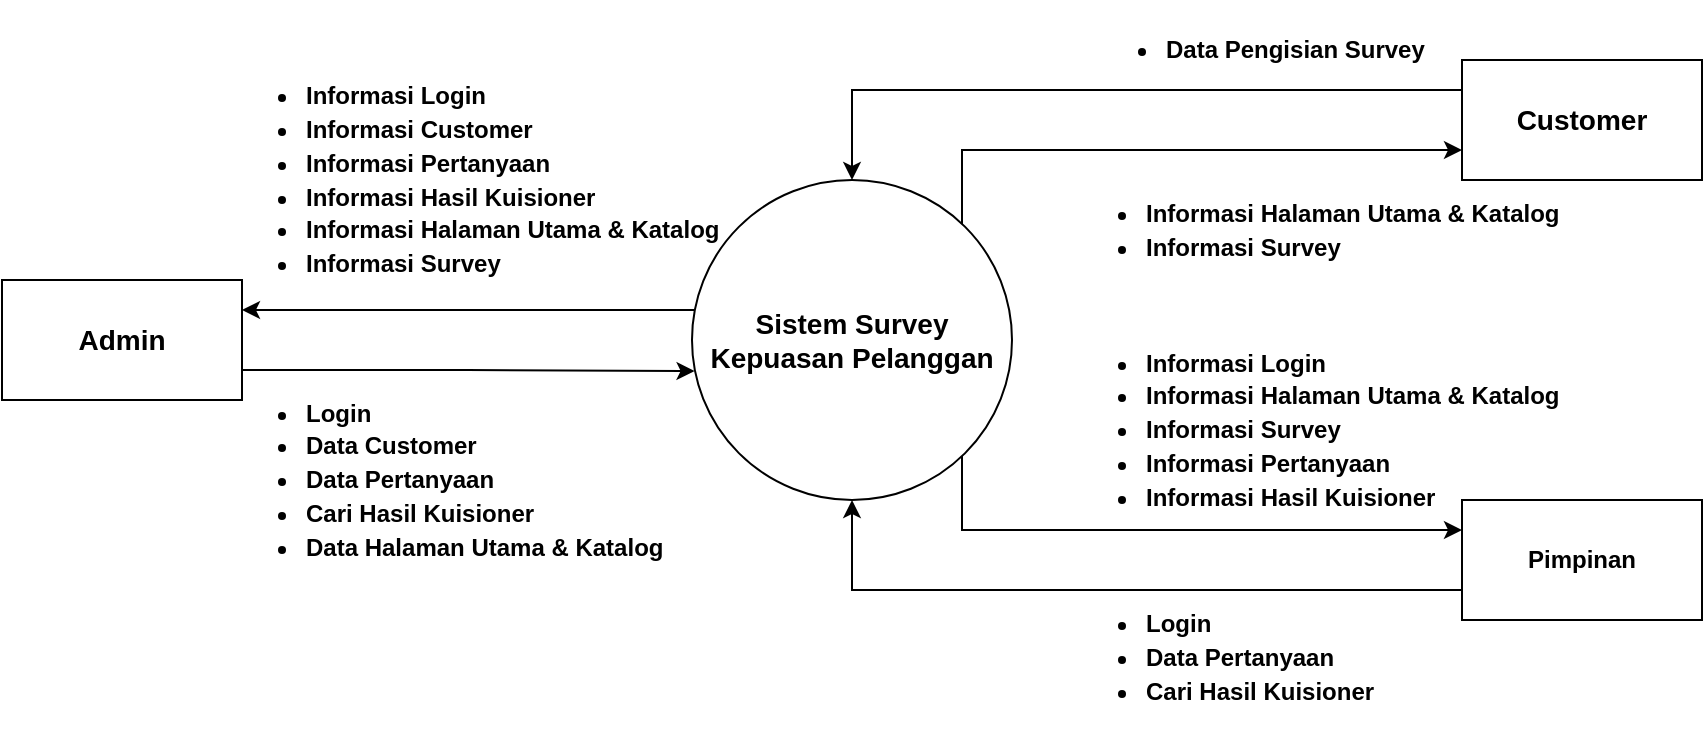 <mxfile version="23.0.2" type="device" pages="3">
  <diagram name="Diagram Konteks" id="MkTodLB3OKBYTrDelkuM">
    <mxGraphModel dx="880" dy="432" grid="1" gridSize="10" guides="1" tooltips="1" connect="1" arrows="1" fold="1" page="1" pageScale="1" pageWidth="850" pageHeight="1100" math="0" shadow="0">
      <root>
        <mxCell id="0" />
        <mxCell id="1" parent="0" />
        <mxCell id="S68iDKk3RFwAFfkZ7t5M-6" style="edgeStyle=orthogonalEdgeStyle;rounded=0;orthogonalLoop=1;jettySize=auto;html=1;exitX=1;exitY=0;exitDx=0;exitDy=0;entryX=0;entryY=0.75;entryDx=0;entryDy=0;" parent="1" source="S68iDKk3RFwAFfkZ7t5M-1" target="S68iDKk3RFwAFfkZ7t5M-3" edge="1">
          <mxGeometry relative="1" as="geometry">
            <Array as="points">
              <mxPoint x="480" y="493" />
              <mxPoint x="480" y="455" />
            </Array>
          </mxGeometry>
        </mxCell>
        <mxCell id="S68iDKk3RFwAFfkZ7t5M-8" style="edgeStyle=orthogonalEdgeStyle;rounded=0;orthogonalLoop=1;jettySize=auto;html=1;exitX=0.012;exitY=0.406;exitDx=0;exitDy=0;entryX=1;entryY=0.25;entryDx=0;entryDy=0;exitPerimeter=0;" parent="1" source="S68iDKk3RFwAFfkZ7t5M-1" target="S68iDKk3RFwAFfkZ7t5M-2" edge="1">
          <mxGeometry relative="1" as="geometry" />
        </mxCell>
        <mxCell id="QM4ROIatwUM1GHgWCEri-2" style="edgeStyle=orthogonalEdgeStyle;rounded=0;orthogonalLoop=1;jettySize=auto;html=1;exitX=1;exitY=1;exitDx=0;exitDy=0;entryX=0;entryY=0.25;entryDx=0;entryDy=0;" parent="1" source="S68iDKk3RFwAFfkZ7t5M-1" target="QM4ROIatwUM1GHgWCEri-1" edge="1">
          <mxGeometry relative="1" as="geometry">
            <Array as="points">
              <mxPoint x="480" y="607" />
              <mxPoint x="480" y="645" />
            </Array>
          </mxGeometry>
        </mxCell>
        <mxCell id="S68iDKk3RFwAFfkZ7t5M-1" value="&lt;font style=&quot;font-size: 14px;&quot;&gt;&lt;b&gt;Sistem Survey Kepuasan Pelanggan&lt;/b&gt;&lt;/font&gt;" style="ellipse;whiteSpace=wrap;html=1;aspect=fixed;" parent="1" vertex="1">
          <mxGeometry x="345" y="470" width="160" height="160" as="geometry" />
        </mxCell>
        <mxCell id="S68iDKk3RFwAFfkZ7t5M-2" value="&lt;b&gt;&lt;font style=&quot;font-size: 14px;&quot;&gt;Admin&lt;/font&gt;&lt;/b&gt;" style="rounded=0;whiteSpace=wrap;html=1;" parent="1" vertex="1">
          <mxGeometry y="520" width="120" height="60" as="geometry" />
        </mxCell>
        <mxCell id="S68iDKk3RFwAFfkZ7t5M-5" style="edgeStyle=orthogonalEdgeStyle;rounded=0;orthogonalLoop=1;jettySize=auto;html=1;exitX=0;exitY=0.25;exitDx=0;exitDy=0;entryX=0.5;entryY=0;entryDx=0;entryDy=0;" parent="1" source="S68iDKk3RFwAFfkZ7t5M-3" target="S68iDKk3RFwAFfkZ7t5M-1" edge="1">
          <mxGeometry relative="1" as="geometry" />
        </mxCell>
        <mxCell id="S68iDKk3RFwAFfkZ7t5M-3" value="&lt;b style=&quot;border-color: var(--border-color); font-size: 14px;&quot;&gt;Customer&lt;/b&gt;" style="rounded=0;whiteSpace=wrap;html=1;" parent="1" vertex="1">
          <mxGeometry x="730" y="410" width="120" height="60" as="geometry" />
        </mxCell>
        <mxCell id="S68iDKk3RFwAFfkZ7t5M-7" style="edgeStyle=orthogonalEdgeStyle;rounded=0;orthogonalLoop=1;jettySize=auto;html=1;exitX=1;exitY=0.75;exitDx=0;exitDy=0;entryX=0.008;entryY=0.597;entryDx=0;entryDy=0;entryPerimeter=0;" parent="1" source="S68iDKk3RFwAFfkZ7t5M-2" target="S68iDKk3RFwAFfkZ7t5M-1" edge="1">
          <mxGeometry relative="1" as="geometry" />
        </mxCell>
        <mxCell id="S68iDKk3RFwAFfkZ7t5M-9" value="&lt;p style=&quot;line-height: 160%;&quot;&gt;&lt;/p&gt;&lt;ul style=&quot;line-height: 140%;&quot;&gt;&lt;li&gt;&lt;b style=&quot;background-color: initial; border-color: var(--border-color);&quot;&gt;Data Pengisian Survey&lt;/b&gt;&lt;br&gt;&lt;/li&gt;&lt;/ul&gt;&lt;p&gt;&lt;/p&gt;" style="text;html=1;align=left;verticalAlign=middle;resizable=0;points=[];autosize=1;strokeColor=none;fillColor=none;" parent="1" vertex="1">
          <mxGeometry x="540" y="380" width="190" height="50" as="geometry" />
        </mxCell>
        <mxCell id="S68iDKk3RFwAFfkZ7t5M-10" value="&lt;p style=&quot;line-height: 160%;&quot;&gt;&lt;/p&gt;&lt;ul style=&quot;line-height: 140%;&quot;&gt;&lt;li&gt;&lt;b&gt;Informasi &lt;/b&gt;&lt;b style=&quot;background-color: initial;&quot;&gt;Halaman Utama &amp;amp; &lt;/b&gt;&lt;b style=&quot;border-color: var(--border-color);&quot;&gt;Katalog&lt;/b&gt;&lt;/li&gt;&lt;li style=&quot;border-color: var(--border-color);&quot;&gt;&lt;b style=&quot;border-color: var(--border-color);&quot;&gt;Informasi Survey&lt;/b&gt;&lt;/li&gt;&lt;/ul&gt;&lt;p&gt;&lt;/p&gt;" style="text;html=1;align=left;verticalAlign=middle;resizable=0;points=[];autosize=1;strokeColor=none;fillColor=none;" parent="1" vertex="1">
          <mxGeometry x="530" y="455" width="270" height="80" as="geometry" />
        </mxCell>
        <mxCell id="S68iDKk3RFwAFfkZ7t5M-12" value="&lt;p style=&quot;line-height: 160%;&quot;&gt;&lt;/p&gt;&lt;ul style=&quot;line-height: 140%;&quot;&gt;&lt;li&gt;&lt;b&gt;Informasi Login&lt;/b&gt;&lt;/li&gt;&lt;li&gt;&lt;b&gt;Informasi Customer&lt;/b&gt;&lt;/li&gt;&lt;li&gt;&lt;b&gt;Informasi Pertanyaan&lt;/b&gt;&lt;/li&gt;&lt;li&gt;&lt;b&gt;Informasi Hasil Kuisioner&lt;/b&gt;&lt;/li&gt;&lt;li&gt;&lt;b style=&quot;background-color: initial;&quot;&gt;Informasi Halaman Utama &amp;amp; &lt;/b&gt;&lt;b style=&quot;border-color: var(--border-color);&quot;&gt;Katalog&lt;/b&gt;&lt;/li&gt;&lt;li style=&quot;border-color: var(--border-color);&quot;&gt;&lt;b style=&quot;border-color: var(--border-color);&quot;&gt;Informasi Survey&lt;/b&gt;&lt;/li&gt;&lt;/ul&gt;&lt;p&gt;&lt;/p&gt;" style="text;html=1;align=left;verticalAlign=middle;resizable=0;points=[];autosize=1;strokeColor=none;fillColor=none;" parent="1" vertex="1">
          <mxGeometry x="110" y="395" width="270" height="150" as="geometry" />
        </mxCell>
        <mxCell id="S68iDKk3RFwAFfkZ7t5M-13" value="&lt;p style=&quot;line-height: 160%;&quot;&gt;&lt;/p&gt;&lt;ul style=&quot;line-height: 140%;&quot;&gt;&lt;li&gt;&lt;b&gt;Login&lt;/b&gt;&lt;/li&gt;&lt;li&gt;&lt;b&gt;Data Customer&lt;/b&gt;&lt;/li&gt;&lt;li&gt;&lt;b&gt;Data Pertanyaan&lt;/b&gt;&lt;/li&gt;&lt;li&gt;&lt;b&gt;Cari Hasil Kuisioner&lt;/b&gt;&lt;/li&gt;&lt;li&gt;&lt;b style=&quot;background-color: initial;&quot;&gt;Data &lt;/b&gt;&lt;b style=&quot;background-color: initial;&quot;&gt;Halaman Utama &amp;amp; &lt;/b&gt;&lt;b style=&quot;border-color: var(--border-color);&quot;&gt;Katalog&lt;/b&gt;&lt;/li&gt;&lt;/ul&gt;&lt;p&gt;&lt;/p&gt;" style="text;html=1;align=left;verticalAlign=middle;resizable=0;points=[];autosize=1;strokeColor=none;fillColor=none;" parent="1" vertex="1">
          <mxGeometry x="110" y="555" width="240" height="130" as="geometry" />
        </mxCell>
        <mxCell id="QM4ROIatwUM1GHgWCEri-3" style="edgeStyle=orthogonalEdgeStyle;rounded=0;orthogonalLoop=1;jettySize=auto;html=1;exitX=0;exitY=0.75;exitDx=0;exitDy=0;entryX=0.5;entryY=1;entryDx=0;entryDy=0;" parent="1" source="QM4ROIatwUM1GHgWCEri-1" target="S68iDKk3RFwAFfkZ7t5M-1" edge="1">
          <mxGeometry relative="1" as="geometry" />
        </mxCell>
        <mxCell id="QM4ROIatwUM1GHgWCEri-1" value="&lt;b&gt;Pimpinan&lt;/b&gt;" style="rounded=0;whiteSpace=wrap;html=1;" parent="1" vertex="1">
          <mxGeometry x="730" y="630" width="120" height="60" as="geometry" />
        </mxCell>
        <mxCell id="QM4ROIatwUM1GHgWCEri-4" value="&lt;p style=&quot;line-height: 160%;&quot;&gt;&lt;/p&gt;&lt;ul style=&quot;line-height: 140%;&quot;&gt;&lt;li&gt;&lt;b&gt;Informasi Login&lt;/b&gt;&lt;/li&gt;&lt;li&gt;&lt;b&gt;Informasi &lt;/b&gt;&lt;b style=&quot;background-color: initial;&quot;&gt;Halaman Utama &amp;amp; &lt;/b&gt;&lt;b style=&quot;border-color: var(--border-color);&quot;&gt;Katalog&lt;/b&gt;&lt;/li&gt;&lt;li style=&quot;border-color: var(--border-color);&quot;&gt;&lt;b style=&quot;border-color: var(--border-color);&quot;&gt;Informasi Survey&amp;nbsp;&lt;/b&gt;&lt;/li&gt;&lt;li&gt;&lt;b&gt;Informasi Pertanyaan&lt;/b&gt;&lt;/li&gt;&lt;li&gt;&lt;b&gt;Informasi Hasil Kuisioner&lt;/b&gt;&lt;/li&gt;&lt;/ul&gt;&lt;p&gt;&lt;/p&gt;" style="text;html=1;align=left;verticalAlign=middle;resizable=0;points=[];autosize=1;strokeColor=none;fillColor=none;" parent="1" vertex="1">
          <mxGeometry x="530" y="530" width="270" height="130" as="geometry" />
        </mxCell>
        <mxCell id="QM4ROIatwUM1GHgWCEri-5" value="&lt;p style=&quot;line-height: 160%;&quot;&gt;&lt;/p&gt;&lt;ul style=&quot;line-height: 140%;&quot;&gt;&lt;li&gt;&lt;b&gt;Login&lt;/b&gt;&lt;/li&gt;&lt;li&gt;&lt;b&gt;Data Pertanyaan&lt;/b&gt;&lt;/li&gt;&lt;li&gt;&lt;b&gt;Cari Hasil Kuisioner&lt;/b&gt;&lt;/li&gt;&lt;/ul&gt;&lt;p&gt;&lt;/p&gt;" style="text;html=1;align=left;verticalAlign=middle;resizable=0;points=[];autosize=1;strokeColor=none;fillColor=none;" parent="1" vertex="1">
          <mxGeometry x="530" y="664" width="180" height="90" as="geometry" />
        </mxCell>
      </root>
    </mxGraphModel>
  </diagram>
  <diagram id="z-5AQUvLEQO0aTvJUmM0" name="DFD Level 1">
    <mxGraphModel dx="2204" dy="665" grid="1" gridSize="10" guides="1" tooltips="1" connect="1" arrows="1" fold="1" page="1" pageScale="1" pageWidth="850" pageHeight="1100" math="0" shadow="0">
      <root>
        <mxCell id="0" />
        <mxCell id="1" parent="0" />
        <mxCell id="yc1w9qfyNb1QRIRR9JTN-6" style="edgeStyle=orthogonalEdgeStyle;rounded=0;orthogonalLoop=1;jettySize=auto;html=1;exitX=0.935;exitY=0.749;exitDx=0;exitDy=0;entryX=0;entryY=0.75;entryDx=0;entryDy=0;exitPerimeter=0;" parent="1" source="DTmSVX2CRW6Dd-CR8l2h-1" target="yc1w9qfyNb1QRIRR9JTN-2" edge="1">
          <mxGeometry relative="1" as="geometry" />
        </mxCell>
        <mxCell id="yc1w9qfyNb1QRIRR9JTN-12" value="&lt;b style=&quot;border-color: var(--border-color); font-size: 14px;&quot;&gt;Data&amp;nbsp;&lt;font style=&quot;border-color: var(--border-color); font-size: 14px;&quot;&gt;Customer&lt;/font&gt;&lt;/b&gt;" style="edgeLabel;html=1;align=center;verticalAlign=middle;resizable=0;points=[];" parent="yc1w9qfyNb1QRIRR9JTN-6" vertex="1" connectable="0">
          <mxGeometry x="-0.039" y="1" relative="1" as="geometry">
            <mxPoint x="3" as="offset" />
          </mxGeometry>
        </mxCell>
        <mxCell id="yc1w9qfyNb1QRIRR9JTN-9" style="edgeStyle=orthogonalEdgeStyle;rounded=0;orthogonalLoop=1;jettySize=auto;html=1;exitX=0;exitY=0.5;exitDx=0;exitDy=0;entryX=0;entryY=0;entryDx=0;entryDy=0;" parent="1" source="DTmSVX2CRW6Dd-CR8l2h-1" target="yc1w9qfyNb1QRIRR9JTN-7" edge="1">
          <mxGeometry relative="1" as="geometry" />
        </mxCell>
        <mxCell id="MNnTx6xpILpVfZMYaVGh-3" value="&lt;b style=&quot;border-color: var(--border-color); background-color: rgb(251, 251, 251); font-size: 14px;&quot;&gt;Informasi Customer&lt;/b&gt;" style="edgeLabel;html=1;align=center;verticalAlign=middle;resizable=0;points=[];" parent="yc1w9qfyNb1QRIRR9JTN-9" vertex="1" connectable="0">
          <mxGeometry x="-0.239" relative="1" as="geometry">
            <mxPoint as="offset" />
          </mxGeometry>
        </mxCell>
        <mxCell id="DTmSVX2CRW6Dd-CR8l2h-1" value="&lt;b style=&quot;font-size: 14px;&quot;&gt;2&lt;br&gt;Customer&lt;/b&gt;" style="ellipse;whiteSpace=wrap;html=1;aspect=fixed;" parent="1" vertex="1">
          <mxGeometry x="375" y="620" width="100" height="100" as="geometry" />
        </mxCell>
        <mxCell id="MNnTx6xpILpVfZMYaVGh-4" style="edgeStyle=orthogonalEdgeStyle;rounded=0;orthogonalLoop=1;jettySize=auto;html=1;exitX=0;exitY=0.5;exitDx=0;exitDy=0;" parent="1" source="Hs2cHiNGOS8unVyooUyZ-1" target="yc1w9qfyNb1QRIRR9JTN-7" edge="1">
          <mxGeometry relative="1" as="geometry" />
        </mxCell>
        <mxCell id="MNnTx6xpILpVfZMYaVGh-6" value="&lt;b style=&quot;border-color: var(--border-color); background-color: rgb(251, 251, 251); font-size: 14px;&quot;&gt;Informasi Pertanyaan&lt;/b&gt;" style="edgeLabel;html=1;align=center;verticalAlign=middle;resizable=0;points=[];" parent="MNnTx6xpILpVfZMYaVGh-4" vertex="1" connectable="0">
          <mxGeometry x="-0.007" y="-2" relative="1" as="geometry">
            <mxPoint x="55" y="2" as="offset" />
          </mxGeometry>
        </mxCell>
        <mxCell id="V6xt15U8YDrE1v8juQGx-3" style="edgeStyle=orthogonalEdgeStyle;rounded=0;orthogonalLoop=1;jettySize=auto;html=1;exitX=1;exitY=1;exitDx=0;exitDy=0;entryX=0;entryY=0.75;entryDx=0;entryDy=0;" parent="1" source="Hs2cHiNGOS8unVyooUyZ-1" target="V6xt15U8YDrE1v8juQGx-1" edge="1">
          <mxGeometry relative="1" as="geometry" />
        </mxCell>
        <mxCell id="V6xt15U8YDrE1v8juQGx-5" value="&lt;b style=&quot;border-color: var(--border-color); background-color: rgb(251, 251, 251); font-size: 14px;&quot;&gt;Data Pertanyaan&lt;/b&gt;" style="edgeLabel;html=1;align=center;verticalAlign=middle;resizable=0;points=[];" parent="V6xt15U8YDrE1v8juQGx-3" vertex="1" connectable="0">
          <mxGeometry x="-0.232" relative="1" as="geometry">
            <mxPoint as="offset" />
          </mxGeometry>
        </mxCell>
        <mxCell id="wxHtFM6Q7YAMiYdHyPjo-1" style="edgeStyle=orthogonalEdgeStyle;rounded=0;orthogonalLoop=1;jettySize=auto;html=1;exitX=0;exitY=0;exitDx=0;exitDy=0;entryX=0;entryY=0;entryDx=0;entryDy=0;jumpStyle=line;" parent="1" source="Hs2cHiNGOS8unVyooUyZ-1" target="Ve7Lzj9gI5MDtouUxzHF-1" edge="1">
          <mxGeometry relative="1" as="geometry">
            <Array as="points">
              <mxPoint x="-90" y="765" />
              <mxPoint x="-90" y="1410" />
            </Array>
          </mxGeometry>
        </mxCell>
        <mxCell id="wxHtFM6Q7YAMiYdHyPjo-3" value="&lt;b style=&quot;border-color: var(--border-color); background-color: rgb(251, 251, 251); font-size: 14px;&quot;&gt;Informasi Pertanyaan&lt;/b&gt;" style="edgeLabel;html=1;align=center;verticalAlign=middle;resizable=0;points=[];rotation=90;" parent="wxHtFM6Q7YAMiYdHyPjo-1" vertex="1" connectable="0">
          <mxGeometry x="0.732" y="-1" relative="1" as="geometry">
            <mxPoint y="1" as="offset" />
          </mxGeometry>
        </mxCell>
        <mxCell id="Hs2cHiNGOS8unVyooUyZ-1" value="&lt;b style=&quot;font-size: 14px;&quot;&gt;3&lt;br&gt;Pertanyaan&lt;/b&gt;" style="ellipse;whiteSpace=wrap;html=1;aspect=fixed;" parent="1" vertex="1">
          <mxGeometry x="375" y="750" width="100" height="100" as="geometry" />
        </mxCell>
        <mxCell id="MNnTx6xpILpVfZMYaVGh-9" style="edgeStyle=orthogonalEdgeStyle;rounded=0;orthogonalLoop=1;jettySize=auto;html=1;exitX=0;exitY=0;exitDx=0;exitDy=0;entryX=1;entryY=0;entryDx=0;entryDy=0;" parent="1" source="lIPmCu0f4OY453JLPr9T-1" target="yc1w9qfyNb1QRIRR9JTN-7" edge="1">
          <mxGeometry relative="1" as="geometry" />
        </mxCell>
        <mxCell id="MNnTx6xpILpVfZMYaVGh-12" value="&lt;b style=&quot;border-color: var(--border-color); background-color: rgb(251, 251, 251); font-size: 14px;&quot;&gt;Informasi Hasil Kuisioner&lt;/b&gt;" style="edgeLabel;html=1;align=center;verticalAlign=middle;resizable=0;points=[];" parent="MNnTx6xpILpVfZMYaVGh-9" vertex="1" connectable="0">
          <mxGeometry x="0.346" y="-1" relative="1" as="geometry">
            <mxPoint x="101" y="-34" as="offset" />
          </mxGeometry>
        </mxCell>
        <mxCell id="V6xt15U8YDrE1v8juQGx-7" style="edgeStyle=orthogonalEdgeStyle;rounded=0;orthogonalLoop=1;jettySize=auto;html=1;exitX=1;exitY=0.5;exitDx=0;exitDy=0;entryX=0;entryY=0.25;entryDx=0;entryDy=0;" parent="1" source="lIPmCu0f4OY453JLPr9T-1" target="V6xt15U8YDrE1v8juQGx-6" edge="1">
          <mxGeometry relative="1" as="geometry" />
        </mxCell>
        <mxCell id="V6xt15U8YDrE1v8juQGx-9" value="&lt;b style=&quot;border-color: var(--border-color); background-color: rgb(251, 251, 251); font-size: 14px;&quot;&gt;Data Hasil Kuisioner&lt;/b&gt;" style="edgeLabel;html=1;align=center;verticalAlign=middle;resizable=0;points=[];" parent="V6xt15U8YDrE1v8juQGx-7" vertex="1" connectable="0">
          <mxGeometry x="-0.258" y="1" relative="1" as="geometry">
            <mxPoint x="13" y="1" as="offset" />
          </mxGeometry>
        </mxCell>
        <mxCell id="whCB_AVS-ZiJPP7RD4KJ-2" style="edgeStyle=orthogonalEdgeStyle;rounded=0;orthogonalLoop=1;jettySize=auto;html=1;exitX=0.5;exitY=1;exitDx=0;exitDy=0;entryX=1;entryY=0.75;entryDx=0;entryDy=0;jumpStyle=line;" parent="1" source="lIPmCu0f4OY453JLPr9T-1" target="Ve7Lzj9gI5MDtouUxzHF-1" edge="1">
          <mxGeometry relative="1" as="geometry">
            <Array as="points">
              <mxPoint x="425" y="990" />
              <mxPoint x="270" y="990" />
              <mxPoint x="270" y="1455" />
            </Array>
          </mxGeometry>
        </mxCell>
        <mxCell id="FGBkNDhfJdO8wKn5-kh3-2" value="&lt;b style=&quot;border-color: var(--border-color); background-color: rgb(251, 251, 251); font-size: 14px;&quot;&gt;Informasi Hasil Kuisioner&lt;/b&gt;" style="edgeLabel;html=1;align=center;verticalAlign=middle;resizable=0;points=[];" parent="whCB_AVS-ZiJPP7RD4KJ-2" vertex="1" connectable="0">
          <mxGeometry x="0.779" y="-2" relative="1" as="geometry">
            <mxPoint x="9" y="3" as="offset" />
          </mxGeometry>
        </mxCell>
        <mxCell id="lIPmCu0f4OY453JLPr9T-1" value="&lt;b style=&quot;font-size: 14px;&quot;&gt;4&lt;br&gt;Hasil Kuisioner&lt;/b&gt;" style="ellipse;whiteSpace=wrap;html=1;aspect=fixed;" parent="1" vertex="1">
          <mxGeometry x="375" y="880" width="100" height="100" as="geometry" />
        </mxCell>
        <mxCell id="V6xt15U8YDrE1v8juQGx-12" style="edgeStyle=orthogonalEdgeStyle;rounded=0;orthogonalLoop=1;jettySize=auto;html=1;exitX=1;exitY=0.5;exitDx=0;exitDy=0;entryX=0;entryY=0.25;entryDx=0;entryDy=0;" parent="1" source="bKKfrB7A2Ljk2-v5l36l-1" target="V6xt15U8YDrE1v8juQGx-11" edge="1">
          <mxGeometry relative="1" as="geometry" />
        </mxCell>
        <mxCell id="V6xt15U8YDrE1v8juQGx-14" value="&lt;b style=&quot;border-color: var(--border-color); background-color: rgb(251, 251, 251); font-size: 14px;&quot;&gt;Data &lt;/b&gt;&lt;b style=&quot;border-color: var(--border-color); font-size: 14px;&quot;&gt;HomePage&lt;/b&gt;" style="edgeLabel;html=1;align=center;verticalAlign=middle;resizable=0;points=[];" parent="V6xt15U8YDrE1v8juQGx-12" vertex="1" connectable="0">
          <mxGeometry x="-0.198" y="2" relative="1" as="geometry">
            <mxPoint as="offset" />
          </mxGeometry>
        </mxCell>
        <mxCell id="xgqEv9KgPoya9EkSKWHh-1" style="edgeStyle=orthogonalEdgeStyle;rounded=0;orthogonalLoop=1;jettySize=auto;html=1;exitX=0.5;exitY=0;exitDx=0;exitDy=0;entryX=0;entryY=1;entryDx=0;entryDy=0;" parent="1" source="bKKfrB7A2Ljk2-v5l36l-1" target="V6xt15U8YDrE1v8juQGx-26" edge="1">
          <mxGeometry relative="1" as="geometry">
            <Array as="points">
              <mxPoint x="425" y="1090" />
            </Array>
          </mxGeometry>
        </mxCell>
        <mxCell id="xgqEv9KgPoya9EkSKWHh-2" value="&lt;b style=&quot;border-color: var(--border-color); background-color: rgb(251, 251, 251); font-size: 14px;&quot;&gt;Informasi &lt;/b&gt;&lt;b style=&quot;font-size: 14px;&quot;&gt;Halaman Utama&lt;/b&gt; &amp;amp; &lt;b style=&quot;border-color: var(--border-color); background-color: rgb(251, 251, 251); font-size: 14px;&quot;&gt;Katalog&lt;/b&gt;" style="edgeLabel;html=1;align=center;verticalAlign=middle;resizable=0;points=[];" parent="xgqEv9KgPoya9EkSKWHh-1" vertex="1" connectable="0">
          <mxGeometry x="0.109" y="-4" relative="1" as="geometry">
            <mxPoint x="12" y="-4" as="offset" />
          </mxGeometry>
        </mxCell>
        <mxCell id="VuIrwKgrOQ6JKjkzT_1c-1" style="edgeStyle=orthogonalEdgeStyle;rounded=0;orthogonalLoop=1;jettySize=auto;html=1;exitX=0.5;exitY=1;exitDx=0;exitDy=0;entryX=0.5;entryY=1;entryDx=0;entryDy=0;jumpStyle=line;" parent="1" source="bKKfrB7A2Ljk2-v5l36l-1" target="Ve7Lzj9gI5MDtouUxzHF-1" edge="1">
          <mxGeometry relative="1" as="geometry">
            <Array as="points">
              <mxPoint x="290" y="1280" />
              <mxPoint x="290" y="1500" />
              <mxPoint x="10" y="1500" />
            </Array>
          </mxGeometry>
        </mxCell>
        <mxCell id="VuIrwKgrOQ6JKjkzT_1c-2" value="&lt;b style=&quot;border-color: var(--border-color); background-color: rgb(251, 251, 251); font-size: 14px;&quot;&gt;Informasi &lt;/b&gt;&lt;b style=&quot;font-size: 14px;&quot;&gt;Halaman Utama&lt;/b&gt;&lt;b style=&quot;border-color: var(--border-color); background-color: rgb(251, 251, 251); font-size: 14px;&quot;&gt; &amp;amp; Katalog&lt;/b&gt;" style="edgeLabel;html=1;align=center;verticalAlign=middle;resizable=0;points=[];" parent="VuIrwKgrOQ6JKjkzT_1c-1" vertex="1" connectable="0">
          <mxGeometry x="0.69" y="-2" relative="1" as="geometry">
            <mxPoint x="56" y="2" as="offset" />
          </mxGeometry>
        </mxCell>
        <mxCell id="bKKfrB7A2Ljk2-v5l36l-1" value="&lt;b style=&quot;font-size: 14px;&quot;&gt;5&lt;br&gt;Halaman Utama&lt;br&gt;&lt;/b&gt;" style="ellipse;whiteSpace=wrap;html=1;aspect=fixed;" parent="1" vertex="1">
          <mxGeometry x="375" y="1180" width="100" height="100" as="geometry" />
        </mxCell>
        <mxCell id="BfnU187-6f6IXhHisxF1-2" style="edgeStyle=orthogonalEdgeStyle;rounded=0;orthogonalLoop=1;jettySize=auto;html=1;exitX=0;exitY=1;exitDx=0;exitDy=0;entryX=0;entryY=0.5;entryDx=0;entryDy=0;jumpStyle=line;" parent="1" source="bKKfrB7A2Ljk2-v5l36l-1" target="yc1w9qfyNb1QRIRR9JTN-7" edge="1">
          <mxGeometry relative="1" as="geometry">
            <mxPoint x="389.645" y="1354.645" as="sourcePoint" />
            <Array as="points">
              <mxPoint x="-40" y="1265" />
              <mxPoint x="-40" y="1100" />
            </Array>
          </mxGeometry>
        </mxCell>
        <mxCell id="BfnU187-6f6IXhHisxF1-4" value="&lt;b style=&quot;border-color: var(--border-color); background-color: rgb(251, 251, 251); font-size: 14px;&quot;&gt;Informasi &lt;/b&gt;&lt;b style=&quot;font-size: 14px;&quot;&gt;Halaman Utama &amp;amp; Katalog&lt;br&gt;&lt;/b&gt;" style="edgeLabel;html=1;align=center;verticalAlign=middle;resizable=0;points=[];" parent="BfnU187-6f6IXhHisxF1-2" vertex="1" connectable="0">
          <mxGeometry x="-0.232" y="-3" relative="1" as="geometry">
            <mxPoint x="-55" y="3" as="offset" />
          </mxGeometry>
        </mxCell>
        <mxCell id="BfnU187-6f6IXhHisxF1-6" style="edgeStyle=orthogonalEdgeStyle;rounded=0;orthogonalLoop=1;jettySize=auto;html=1;exitX=0.5;exitY=0;exitDx=0;exitDy=0;entryX=0;entryY=0.25;entryDx=0;entryDy=0;jumpStyle=line;" parent="1" source="yc1w9qfyNb1QRIRR9JTN-1" target="yc1w9qfyNb1QRIRR9JTN-7" edge="1">
          <mxGeometry relative="1" as="geometry">
            <Array as="points">
              <mxPoint x="425" y="1300" />
              <mxPoint x="-70" y="1300" />
              <mxPoint x="-70" y="1085" />
            </Array>
          </mxGeometry>
        </mxCell>
        <mxCell id="eJTlrA6uEBRzuJuk8o0C-1" value="&lt;b style=&quot;border-color: var(--border-color); background-color: rgb(251, 251, 251); font-size: 14px;&quot;&gt;Informasi Survey&lt;/b&gt;" style="edgeLabel;html=1;align=center;verticalAlign=middle;resizable=0;points=[];" parent="BfnU187-6f6IXhHisxF1-6" vertex="1" connectable="0">
          <mxGeometry x="-0.256" y="-1" relative="1" as="geometry">
            <mxPoint x="-138" as="offset" />
          </mxGeometry>
        </mxCell>
        <mxCell id="V6xt15U8YDrE1v8juQGx-23" style="edgeStyle=orthogonalEdgeStyle;rounded=0;orthogonalLoop=1;jettySize=auto;html=1;exitX=1;exitY=0.5;exitDx=0;exitDy=0;entryX=1;entryY=0.5;entryDx=0;entryDy=0;jumpStyle=line;" parent="1" source="yc1w9qfyNb1QRIRR9JTN-1" target="V6xt15U8YDrE1v8juQGx-6" edge="1">
          <mxGeometry relative="1" as="geometry">
            <mxPoint x="720" y="1405" as="targetPoint" />
            <Array as="points">
              <mxPoint x="860" y="1370" />
              <mxPoint x="860" y="950" />
            </Array>
          </mxGeometry>
        </mxCell>
        <mxCell id="V6xt15U8YDrE1v8juQGx-25" value="&lt;b style=&quot;border-color: var(--border-color); background-color: rgb(251, 251, 251); font-size: 14px;&quot;&gt;Data Hasil Kuisioner&lt;/b&gt;" style="edgeLabel;html=1;align=center;verticalAlign=middle;resizable=0;points=[];" parent="V6xt15U8YDrE1v8juQGx-23" vertex="1" connectable="0">
          <mxGeometry x="-0.149" relative="1" as="geometry">
            <mxPoint x="-205" as="offset" />
          </mxGeometry>
        </mxCell>
        <mxCell id="TvPsyfJLrPYatpRYXLFx-1" style="edgeStyle=orthogonalEdgeStyle;rounded=0;orthogonalLoop=1;jettySize=auto;html=1;exitX=0;exitY=1;exitDx=0;exitDy=0;entryX=0;entryY=0;entryDx=0;entryDy=0;jumpStyle=line;" parent="1" source="yc1w9qfyNb1QRIRR9JTN-1" target="V6xt15U8YDrE1v8juQGx-26" edge="1">
          <mxGeometry relative="1" as="geometry">
            <Array as="points">
              <mxPoint x="310" y="1405" />
              <mxPoint x="310" y="1030" />
            </Array>
          </mxGeometry>
        </mxCell>
        <mxCell id="TvPsyfJLrPYatpRYXLFx-2" value="&lt;b style=&quot;border-color: var(--border-color); background-color: rgb(251, 251, 251); font-size: 14px;&quot;&gt;Informasi Survey&lt;/b&gt;" style="edgeLabel;html=1;align=center;verticalAlign=middle;resizable=0;points=[];" parent="TvPsyfJLrPYatpRYXLFx-1" vertex="1" connectable="0">
          <mxGeometry x="0.325" y="-1" relative="1" as="geometry">
            <mxPoint x="9" y="-1" as="offset" />
          </mxGeometry>
        </mxCell>
        <mxCell id="JTwtj3U6m9mYPWhc0qqz-1" style="edgeStyle=orthogonalEdgeStyle;rounded=0;orthogonalLoop=1;jettySize=auto;html=1;exitX=0;exitY=0;exitDx=0;exitDy=0;entryX=0.25;entryY=0;entryDx=0;entryDy=0;jumpStyle=line;" parent="1" source="yc1w9qfyNb1QRIRR9JTN-1" target="Ve7Lzj9gI5MDtouUxzHF-1" edge="1">
          <mxGeometry relative="1" as="geometry" />
        </mxCell>
        <mxCell id="JTwtj3U6m9mYPWhc0qqz-2" value="&lt;b style=&quot;border-color: var(--border-color); background-color: rgb(251, 251, 251); font-size: 14px;&quot;&gt;Informasi Survey&lt;/b&gt;" style="edgeLabel;html=1;align=center;verticalAlign=middle;resizable=0;points=[];" parent="JTwtj3U6m9mYPWhc0qqz-1" vertex="1" connectable="0">
          <mxGeometry x="0.211" y="-3" relative="1" as="geometry">
            <mxPoint x="-45" y="3" as="offset" />
          </mxGeometry>
        </mxCell>
        <mxCell id="hVB9awgiD5BAoefzbPiw-1" style="edgeStyle=orthogonalEdgeStyle;rounded=0;orthogonalLoop=1;jettySize=auto;html=1;exitX=1;exitY=0;exitDx=0;exitDy=0;entryX=1;entryY=0.5;entryDx=0;entryDy=0;jumpStyle=line;" parent="1" source="yc1w9qfyNb1QRIRR9JTN-1" target="yc1w9qfyNb1QRIRR9JTN-2" edge="1">
          <mxGeometry relative="1" as="geometry">
            <Array as="points">
              <mxPoint x="900" y="1335" />
              <mxPoint x="900" y="680" />
            </Array>
          </mxGeometry>
        </mxCell>
        <mxCell id="hVB9awgiD5BAoefzbPiw-2" value="&lt;b style=&quot;border-color: var(--border-color); font-size: 14px;&quot;&gt;Data&amp;nbsp;&lt;font style=&quot;border-color: var(--border-color); font-size: 14px;&quot;&gt;Customer&lt;/font&gt;&lt;/b&gt;" style="edgeLabel;html=1;align=center;verticalAlign=middle;resizable=0;points=[];" parent="hVB9awgiD5BAoefzbPiw-1" vertex="1" connectable="0">
          <mxGeometry x="-0.765" y="5" relative="1" as="geometry">
            <mxPoint y="3" as="offset" />
          </mxGeometry>
        </mxCell>
        <mxCell id="yc1w9qfyNb1QRIRR9JTN-1" value="&lt;b style=&quot;font-size: 14px;&quot;&gt;6&lt;br&gt;Survey&lt;br&gt;&lt;/b&gt;" style="ellipse;whiteSpace=wrap;html=1;aspect=fixed;" parent="1" vertex="1">
          <mxGeometry x="375" y="1320" width="100" height="100" as="geometry" />
        </mxCell>
        <mxCell id="yc1w9qfyNb1QRIRR9JTN-3" style="edgeStyle=orthogonalEdgeStyle;rounded=0;orthogonalLoop=1;jettySize=auto;html=1;exitX=0;exitY=0.25;exitDx=0;exitDy=0;entryX=0.997;entryY=0.447;entryDx=0;entryDy=0;entryPerimeter=0;" parent="1" source="yc1w9qfyNb1QRIRR9JTN-2" target="DTmSVX2CRW6Dd-CR8l2h-1" edge="1">
          <mxGeometry relative="1" as="geometry" />
        </mxCell>
        <mxCell id="yc1w9qfyNb1QRIRR9JTN-11" value="&lt;b style=&quot;font-size: 14px;&quot;&gt;Data&amp;nbsp;&lt;span style=&quot;border-color: var(--border-color); background-color: rgb(251, 251, 251);&quot;&gt;&lt;font style=&quot;border-color: var(--border-color); font-size: 14px;&quot;&gt;Customer&lt;/font&gt;&lt;/span&gt;&lt;/b&gt;" style="edgeLabel;html=1;align=center;verticalAlign=middle;resizable=0;points=[];" parent="yc1w9qfyNb1QRIRR9JTN-3" vertex="1" connectable="0">
          <mxGeometry x="0.364" y="-2" relative="1" as="geometry">
            <mxPoint x="37" as="offset" />
          </mxGeometry>
        </mxCell>
        <mxCell id="yc1w9qfyNb1QRIRR9JTN-2" value="&lt;b&gt;&lt;font style=&quot;font-size: 14px;&quot;&gt;Customer&lt;/font&gt;&lt;/b&gt;" style="shape=partialRectangle;whiteSpace=wrap;html=1;left=0;right=0;fillColor=none;" parent="1" vertex="1">
          <mxGeometry x="720" y="650" width="120" height="60" as="geometry" />
        </mxCell>
        <mxCell id="yc1w9qfyNb1QRIRR9JTN-10" style="edgeStyle=orthogonalEdgeStyle;rounded=0;orthogonalLoop=1;jettySize=auto;html=1;exitX=0.25;exitY=0;exitDx=0;exitDy=0;entryX=0;entryY=1;entryDx=0;entryDy=0;jumpStyle=line;" parent="1" source="yc1w9qfyNb1QRIRR9JTN-7" target="DTmSVX2CRW6Dd-CR8l2h-1" edge="1">
          <mxGeometry relative="1" as="geometry">
            <Array as="points">
              <mxPoint x="30" y="705" />
            </Array>
          </mxGeometry>
        </mxCell>
        <mxCell id="MNnTx6xpILpVfZMYaVGh-2" value="&lt;b style=&quot;border-color: var(--border-color); background-color: rgb(251, 251, 251); font-size: 14px;&quot;&gt;Data Customer&lt;/b&gt;" style="edgeLabel;html=1;align=center;verticalAlign=middle;resizable=0;points=[];" parent="yc1w9qfyNb1QRIRR9JTN-10" vertex="1" connectable="0">
          <mxGeometry x="0.196" y="-1" relative="1" as="geometry">
            <mxPoint x="1" as="offset" />
          </mxGeometry>
        </mxCell>
        <mxCell id="MNnTx6xpILpVfZMYaVGh-5" style="edgeStyle=orthogonalEdgeStyle;rounded=0;orthogonalLoop=1;jettySize=auto;html=1;exitX=0.75;exitY=0;exitDx=0;exitDy=0;entryX=0;entryY=1;entryDx=0;entryDy=0;" parent="1" source="yc1w9qfyNb1QRIRR9JTN-7" target="Hs2cHiNGOS8unVyooUyZ-1" edge="1">
          <mxGeometry relative="1" as="geometry">
            <Array as="points">
              <mxPoint x="90" y="835" />
            </Array>
          </mxGeometry>
        </mxCell>
        <mxCell id="MNnTx6xpILpVfZMYaVGh-7" value="&lt;b style=&quot;border-color: var(--border-color); background-color: rgb(251, 251, 251); font-size: 14px;&quot;&gt;Data Pertanyaan&lt;/b&gt;" style="edgeLabel;html=1;align=center;verticalAlign=middle;resizable=0;points=[];" parent="MNnTx6xpILpVfZMYaVGh-5" vertex="1" connectable="0">
          <mxGeometry x="0.17" relative="1" as="geometry">
            <mxPoint x="-18" as="offset" />
          </mxGeometry>
        </mxCell>
        <mxCell id="MNnTx6xpILpVfZMYaVGh-11" style="edgeStyle=orthogonalEdgeStyle;rounded=0;orthogonalLoop=1;jettySize=auto;html=1;exitX=1;exitY=0;exitDx=0;exitDy=0;entryX=0;entryY=0.5;entryDx=0;entryDy=0;" parent="1" source="yc1w9qfyNb1QRIRR9JTN-7" target="lIPmCu0f4OY453JLPr9T-1" edge="1">
          <mxGeometry relative="1" as="geometry">
            <Array as="points">
              <mxPoint x="140" y="1070" />
              <mxPoint x="140" y="930" />
            </Array>
          </mxGeometry>
        </mxCell>
        <mxCell id="MNnTx6xpILpVfZMYaVGh-13" value="&lt;b style=&quot;border-color: var(--border-color); background-color: rgb(251, 251, 251); font-size: 14px;&quot;&gt;Cari Hasil Kuisioner&lt;/b&gt;" style="edgeLabel;html=1;align=center;verticalAlign=middle;resizable=0;points=[];" parent="MNnTx6xpILpVfZMYaVGh-11" vertex="1" connectable="0">
          <mxGeometry x="-0.011" y="2" relative="1" as="geometry">
            <mxPoint x="45" y="2" as="offset" />
          </mxGeometry>
        </mxCell>
        <mxCell id="MNnTx6xpILpVfZMYaVGh-17" style="edgeStyle=orthogonalEdgeStyle;rounded=0;orthogonalLoop=1;jettySize=auto;html=1;exitX=0;exitY=0.75;exitDx=0;exitDy=0;entryX=0;entryY=0.5;entryDx=0;entryDy=0;jumpStyle=line;" parent="1" source="yc1w9qfyNb1QRIRR9JTN-7" target="bKKfrB7A2Ljk2-v5l36l-1" edge="1">
          <mxGeometry relative="1" as="geometry" />
        </mxCell>
        <mxCell id="BfnU187-6f6IXhHisxF1-1" value="&lt;b style=&quot;border-color: var(--border-color); background-color: rgb(251, 251, 251); font-size: 14px;&quot;&gt;Data &lt;/b&gt;&lt;b style=&quot;font-size: 14px;&quot;&gt;Halaman Utama&lt;/b&gt;" style="edgeLabel;html=1;align=center;verticalAlign=middle;resizable=0;points=[];" parent="MNnTx6xpILpVfZMYaVGh-17" vertex="1" connectable="0">
          <mxGeometry x="0.064" y="-2" relative="1" as="geometry">
            <mxPoint x="-66" y="-2" as="offset" />
          </mxGeometry>
        </mxCell>
        <mxCell id="V7dtBhTnR-AxOrrrtUhG-8" style="edgeStyle=orthogonalEdgeStyle;rounded=0;orthogonalLoop=1;jettySize=auto;html=1;exitX=1;exitY=0.25;exitDx=0;exitDy=0;entryX=0;entryY=1;entryDx=0;entryDy=0;jumpStyle=line;" edge="1" parent="1" source="yc1w9qfyNb1QRIRR9JTN-7" target="V7dtBhTnR-AxOrrrtUhG-2">
          <mxGeometry relative="1" as="geometry">
            <Array as="points">
              <mxPoint x="320" y="1085" />
              <mxPoint x="320" y="575" />
            </Array>
          </mxGeometry>
        </mxCell>
        <mxCell id="V7dtBhTnR-AxOrrrtUhG-11" value="&lt;b&gt;Data Login&lt;br&gt;&lt;/b&gt;" style="edgeLabel;html=1;align=center;verticalAlign=middle;resizable=0;points=[];" vertex="1" connectable="0" parent="V7dtBhTnR-AxOrrrtUhG-8">
          <mxGeometry x="-0.836" y="-1" relative="1" as="geometry">
            <mxPoint x="-26" as="offset" />
          </mxGeometry>
        </mxCell>
        <mxCell id="yc1w9qfyNb1QRIRR9JTN-7" value="&lt;font style=&quot;font-size: 14px;&quot;&gt;&lt;b&gt;Admin&lt;/b&gt;&lt;/font&gt;" style="rounded=0;whiteSpace=wrap;html=1;" parent="1" vertex="1">
          <mxGeometry y="1070" width="120" height="60" as="geometry" />
        </mxCell>
        <mxCell id="V6xt15U8YDrE1v8juQGx-2" style="edgeStyle=orthogonalEdgeStyle;rounded=0;orthogonalLoop=1;jettySize=auto;html=1;exitX=0;exitY=0.25;exitDx=0;exitDy=0;entryX=1;entryY=0.5;entryDx=0;entryDy=0;" parent="1" source="V6xt15U8YDrE1v8juQGx-1" target="Hs2cHiNGOS8unVyooUyZ-1" edge="1">
          <mxGeometry relative="1" as="geometry" />
        </mxCell>
        <mxCell id="V6xt15U8YDrE1v8juQGx-4" value="&lt;b style=&quot;border-color: var(--border-color); background-color: rgb(251, 251, 251); font-size: 14px;&quot;&gt;Data Pertanyaan&lt;/b&gt;" style="edgeLabel;html=1;align=center;verticalAlign=middle;resizable=0;points=[];" parent="V6xt15U8YDrE1v8juQGx-2" vertex="1" connectable="0">
          <mxGeometry x="0.165" y="-1" relative="1" as="geometry">
            <mxPoint as="offset" />
          </mxGeometry>
        </mxCell>
        <mxCell id="3OJwaBbGMXtSI4W0vR6F-1" style="edgeStyle=orthogonalEdgeStyle;rounded=0;orthogonalLoop=1;jettySize=auto;html=1;exitX=1;exitY=0.5;exitDx=0;exitDy=0;entryX=1;entryY=1;entryDx=0;entryDy=0;jumpStyle=line;" parent="1" source="V6xt15U8YDrE1v8juQGx-1" target="yc1w9qfyNb1QRIRR9JTN-1" edge="1">
          <mxGeometry relative="1" as="geometry">
            <Array as="points">
              <mxPoint x="880" y="820" />
              <mxPoint x="880" y="1405" />
            </Array>
          </mxGeometry>
        </mxCell>
        <mxCell id="3OJwaBbGMXtSI4W0vR6F-2" value="&lt;b style=&quot;border-color: var(--border-color); background-color: rgb(251, 251, 251); font-size: 14px;&quot;&gt;Data Pertanyaan&lt;/b&gt;" style="edgeLabel;html=1;align=center;verticalAlign=middle;resizable=0;points=[];" parent="3OJwaBbGMXtSI4W0vR6F-1" vertex="1" connectable="0">
          <mxGeometry x="0.673" y="4" relative="1" as="geometry">
            <mxPoint as="offset" />
          </mxGeometry>
        </mxCell>
        <mxCell id="V6xt15U8YDrE1v8juQGx-1" value="&lt;b style=&quot;border-color: var(--border-color); font-size: 14px;&quot;&gt;Pertanyaan&lt;/b&gt;" style="shape=partialRectangle;whiteSpace=wrap;html=1;left=0;right=0;fillColor=none;" parent="1" vertex="1">
          <mxGeometry x="720" y="790" width="120" height="60" as="geometry" />
        </mxCell>
        <mxCell id="V6xt15U8YDrE1v8juQGx-8" style="edgeStyle=orthogonalEdgeStyle;rounded=0;orthogonalLoop=1;jettySize=auto;html=1;exitX=0;exitY=0.75;exitDx=0;exitDy=0;entryX=1;entryY=1;entryDx=0;entryDy=0;" parent="1" source="V6xt15U8YDrE1v8juQGx-6" target="lIPmCu0f4OY453JLPr9T-1" edge="1">
          <mxGeometry relative="1" as="geometry" />
        </mxCell>
        <mxCell id="V6xt15U8YDrE1v8juQGx-10" value="&lt;b style=&quot;border-color: var(--border-color); background-color: rgb(251, 251, 251); font-size: 14px;&quot;&gt;Data Hasil Kuisioner&lt;/b&gt;" style="edgeLabel;html=1;align=center;verticalAlign=middle;resizable=0;points=[];" parent="V6xt15U8YDrE1v8juQGx-8" vertex="1" connectable="0">
          <mxGeometry x="0.015" y="1" relative="1" as="geometry">
            <mxPoint x="-1" as="offset" />
          </mxGeometry>
        </mxCell>
        <mxCell id="V6xt15U8YDrE1v8juQGx-6" value="&lt;b style=&quot;border-color: var(--border-color); font-size: 14px;&quot;&gt;Hasil Kuisioner&lt;/b&gt;" style="shape=partialRectangle;whiteSpace=wrap;html=1;left=0;right=0;fillColor=none;" parent="1" vertex="1">
          <mxGeometry x="720" y="920" width="120" height="60" as="geometry" />
        </mxCell>
        <mxCell id="V6xt15U8YDrE1v8juQGx-13" style="edgeStyle=orthogonalEdgeStyle;rounded=0;orthogonalLoop=1;jettySize=auto;html=1;exitX=0;exitY=0.75;exitDx=0;exitDy=0;entryX=1;entryY=1;entryDx=0;entryDy=0;" parent="1" source="V6xt15U8YDrE1v8juQGx-11" target="bKKfrB7A2Ljk2-v5l36l-1" edge="1">
          <mxGeometry relative="1" as="geometry" />
        </mxCell>
        <mxCell id="V6xt15U8YDrE1v8juQGx-15" value="&lt;b style=&quot;border-color: var(--border-color); background-color: rgb(251, 251, 251); font-size: 14px;&quot;&gt;Data &lt;/b&gt;&lt;b style=&quot;border-color: var(--border-color); font-size: 14px;&quot;&gt;HomePage&lt;/b&gt;" style="edgeLabel;html=1;align=center;verticalAlign=middle;resizable=0;points=[];" parent="V6xt15U8YDrE1v8juQGx-13" vertex="1" connectable="0">
          <mxGeometry x="0.06" y="-1" relative="1" as="geometry">
            <mxPoint x="-1" as="offset" />
          </mxGeometry>
        </mxCell>
        <mxCell id="V6xt15U8YDrE1v8juQGx-11" value="&lt;b style=&quot;border-color: var(--border-color); font-size: 14px;&quot;&gt;HomePage&lt;/b&gt;" style="shape=partialRectangle;whiteSpace=wrap;html=1;left=0;right=0;fillColor=none;" parent="1" vertex="1">
          <mxGeometry x="720" y="1220" width="120" height="60" as="geometry" />
        </mxCell>
        <mxCell id="lVIwHmz3IgGCbolTwzOt-1" style="edgeStyle=orthogonalEdgeStyle;rounded=0;orthogonalLoop=1;jettySize=auto;html=1;exitX=0;exitY=0.5;exitDx=0;exitDy=0;entryX=0;entryY=0.5;entryDx=0;entryDy=0;jumpStyle=line;" parent="1" source="V6xt15U8YDrE1v8juQGx-26" target="yc1w9qfyNb1QRIRR9JTN-1" edge="1">
          <mxGeometry relative="1" as="geometry">
            <Array as="points">
              <mxPoint x="340" y="1060" />
              <mxPoint x="340" y="1370" />
            </Array>
          </mxGeometry>
        </mxCell>
        <mxCell id="Jr5CIAfsQFJxd-xq2Yf--3" value="&lt;b style=&quot;border-color: var(--border-color); background-color: rgb(251, 251, 251); font-size: 14px;&quot;&gt;Data Pengisian Survey&lt;/b&gt;" style="edgeLabel;html=1;align=center;verticalAlign=middle;resizable=0;points=[];" parent="lVIwHmz3IgGCbolTwzOt-1" vertex="1" connectable="0">
          <mxGeometry x="-0.232" y="1" relative="1" as="geometry">
            <mxPoint x="49" y="-1" as="offset" />
          </mxGeometry>
        </mxCell>
        <mxCell id="V6xt15U8YDrE1v8juQGx-26" value="&lt;span style=&quot;font-size: 14px;&quot;&gt;&lt;b&gt;Customer&lt;/b&gt;&lt;/span&gt;" style="rounded=0;whiteSpace=wrap;html=1;" parent="1" vertex="1">
          <mxGeometry x="720" y="1030" width="120" height="60" as="geometry" />
        </mxCell>
        <mxCell id="whCB_AVS-ZiJPP7RD4KJ-1" style="edgeStyle=orthogonalEdgeStyle;rounded=0;orthogonalLoop=1;jettySize=auto;html=1;exitX=1;exitY=0.25;exitDx=0;exitDy=0;entryX=0;entryY=1;entryDx=0;entryDy=0;jumpStyle=line;" parent="1" source="Ve7Lzj9gI5MDtouUxzHF-1" target="lIPmCu0f4OY453JLPr9T-1" edge="1">
          <mxGeometry relative="1" as="geometry">
            <Array as="points">
              <mxPoint x="250" y="1425" />
              <mxPoint x="250" y="965" />
            </Array>
          </mxGeometry>
        </mxCell>
        <mxCell id="FGBkNDhfJdO8wKn5-kh3-1" value="&lt;b style=&quot;border-color: var(--border-color); background-color: rgb(251, 251, 251); font-size: 14px;&quot;&gt;Cari Hasil Kuisioner&lt;/b&gt;" style="edgeLabel;html=1;align=center;verticalAlign=middle;resizable=0;points=[];" parent="whCB_AVS-ZiJPP7RD4KJ-1" vertex="1" connectable="0">
          <mxGeometry x="-0.831" y="4" relative="1" as="geometry">
            <mxPoint x="14" y="3" as="offset" />
          </mxGeometry>
        </mxCell>
        <mxCell id="wxHtFM6Q7YAMiYdHyPjo-2" style="edgeStyle=orthogonalEdgeStyle;rounded=0;orthogonalLoop=1;jettySize=auto;html=1;exitX=0;exitY=0.25;exitDx=0;exitDy=0;entryX=0.5;entryY=0;entryDx=0;entryDy=0;jumpStyle=line;" parent="1" source="Ve7Lzj9gI5MDtouUxzHF-1" target="Hs2cHiNGOS8unVyooUyZ-1" edge="1">
          <mxGeometry relative="1" as="geometry">
            <Array as="points">
              <mxPoint x="-120" y="1425" />
              <mxPoint x="-120" y="730" />
              <mxPoint x="425" y="730" />
            </Array>
          </mxGeometry>
        </mxCell>
        <mxCell id="wxHtFM6Q7YAMiYdHyPjo-4" value="&lt;b style=&quot;border-color: var(--border-color); background-color: rgb(251, 251, 251); font-size: 14px;&quot;&gt;Data Pertanyaan&lt;/b&gt;" style="edgeLabel;html=1;align=center;verticalAlign=middle;resizable=0;points=[];rotation=90;" parent="wxHtFM6Q7YAMiYdHyPjo-2" vertex="1" connectable="0">
          <mxGeometry x="-0.775" relative="1" as="geometry">
            <mxPoint y="1" as="offset" />
          </mxGeometry>
        </mxCell>
        <mxCell id="V7dtBhTnR-AxOrrrtUhG-14" style="edgeStyle=orthogonalEdgeStyle;rounded=0;orthogonalLoop=1;jettySize=auto;html=1;exitX=0;exitY=0.75;exitDx=0;exitDy=0;entryX=0;entryY=0;entryDx=0;entryDy=0;" edge="1" parent="1" source="Ve7Lzj9gI5MDtouUxzHF-1" target="V7dtBhTnR-AxOrrrtUhG-2">
          <mxGeometry relative="1" as="geometry">
            <Array as="points">
              <mxPoint x="-50" y="1450" />
              <mxPoint x="-170" y="1450" />
              <mxPoint x="-170" y="505" />
            </Array>
          </mxGeometry>
        </mxCell>
        <mxCell id="V7dtBhTnR-AxOrrrtUhG-16" value="&lt;b&gt;Data Login&lt;br&gt;&lt;/b&gt;" style="edgeLabel;html=1;align=center;verticalAlign=middle;resizable=0;points=[];rotation=90;" vertex="1" connectable="0" parent="V7dtBhTnR-AxOrrrtUhG-14">
          <mxGeometry x="-0.769" y="-4" relative="1" as="geometry">
            <mxPoint y="14" as="offset" />
          </mxGeometry>
        </mxCell>
        <mxCell id="Ve7Lzj9gI5MDtouUxzHF-1" value="&lt;b&gt;Pimpinan&lt;/b&gt;" style="rounded=0;whiteSpace=wrap;html=1;" parent="1" vertex="1">
          <mxGeometry x="-50" y="1410" width="120" height="60" as="geometry" />
        </mxCell>
        <mxCell id="V7dtBhTnR-AxOrrrtUhG-4" style="edgeStyle=orthogonalEdgeStyle;rounded=0;orthogonalLoop=1;jettySize=auto;html=1;exitX=1;exitY=0.5;exitDx=0;exitDy=0;entryX=0;entryY=0.75;entryDx=0;entryDy=0;" edge="1" parent="1" source="V7dtBhTnR-AxOrrrtUhG-2" target="V7dtBhTnR-AxOrrrtUhG-3">
          <mxGeometry relative="1" as="geometry" />
        </mxCell>
        <mxCell id="V7dtBhTnR-AxOrrrtUhG-7" value="&lt;b style=&quot;font-size: 14px;&quot;&gt;Data User&lt;br&gt;&lt;/b&gt;" style="edgeLabel;html=1;align=center;verticalAlign=middle;resizable=0;points=[];" vertex="1" connectable="0" parent="V7dtBhTnR-AxOrrrtUhG-4">
          <mxGeometry x="-0.042" y="1" relative="1" as="geometry">
            <mxPoint as="offset" />
          </mxGeometry>
        </mxCell>
        <mxCell id="V7dtBhTnR-AxOrrrtUhG-9" style="edgeStyle=orthogonalEdgeStyle;rounded=0;orthogonalLoop=1;jettySize=auto;html=1;exitX=0.5;exitY=1;exitDx=0;exitDy=0;entryX=1;entryY=0.75;entryDx=0;entryDy=0;jumpStyle=line;" edge="1" parent="1" source="V7dtBhTnR-AxOrrrtUhG-2" target="yc1w9qfyNb1QRIRR9JTN-7">
          <mxGeometry relative="1" as="geometry">
            <Array as="points">
              <mxPoint x="425" y="610" />
              <mxPoint x="350" y="610" />
              <mxPoint x="350" y="1115" />
            </Array>
          </mxGeometry>
        </mxCell>
        <mxCell id="V7dtBhTnR-AxOrrrtUhG-12" value="&lt;b&gt;Informasi Login&lt;br&gt;&lt;/b&gt;" style="edgeLabel;html=1;align=center;verticalAlign=middle;resizable=0;points=[];" vertex="1" connectable="0" parent="V7dtBhTnR-AxOrrrtUhG-9">
          <mxGeometry x="0.806" y="2" relative="1" as="geometry">
            <mxPoint x="-18" y="-3" as="offset" />
          </mxGeometry>
        </mxCell>
        <mxCell id="V7dtBhTnR-AxOrrrtUhG-13" style="edgeStyle=orthogonalEdgeStyle;rounded=0;orthogonalLoop=1;jettySize=auto;html=1;exitX=0;exitY=0.5;exitDx=0;exitDy=0;entryX=0;entryY=1;entryDx=0;entryDy=0;" edge="1" parent="1" source="V7dtBhTnR-AxOrrrtUhG-2" target="Ve7Lzj9gI5MDtouUxzHF-1">
          <mxGeometry relative="1" as="geometry">
            <Array as="points">
              <mxPoint x="-200" y="540" />
              <mxPoint x="-200" y="1470" />
            </Array>
          </mxGeometry>
        </mxCell>
        <mxCell id="V7dtBhTnR-AxOrrrtUhG-15" value="&lt;b&gt;Informasi Login&lt;br&gt;&lt;/b&gt;" style="edgeLabel;html=1;align=center;verticalAlign=middle;resizable=0;points=[];rotation=90;" vertex="1" connectable="0" parent="V7dtBhTnR-AxOrrrtUhG-13">
          <mxGeometry x="0.691" y="-1" relative="1" as="geometry">
            <mxPoint y="45" as="offset" />
          </mxGeometry>
        </mxCell>
        <mxCell id="V7dtBhTnR-AxOrrrtUhG-2" value="&lt;b style=&quot;font-size: 14px;&quot;&gt;1&lt;br&gt;Login&lt;br&gt;&lt;/b&gt;" style="ellipse;whiteSpace=wrap;html=1;aspect=fixed;" vertex="1" parent="1">
          <mxGeometry x="375" y="490" width="100" height="100" as="geometry" />
        </mxCell>
        <mxCell id="V7dtBhTnR-AxOrrrtUhG-5" style="edgeStyle=orthogonalEdgeStyle;rounded=0;orthogonalLoop=1;jettySize=auto;html=1;exitX=0;exitY=0.25;exitDx=0;exitDy=0;entryX=1;entryY=0;entryDx=0;entryDy=0;" edge="1" parent="1" source="V7dtBhTnR-AxOrrrtUhG-3" target="V7dtBhTnR-AxOrrrtUhG-2">
          <mxGeometry relative="1" as="geometry" />
        </mxCell>
        <mxCell id="V7dtBhTnR-AxOrrrtUhG-6" value="&lt;b style=&quot;font-size: 14px;&quot;&gt;Data User&lt;br&gt;&lt;/b&gt;" style="edgeLabel;html=1;align=center;verticalAlign=middle;resizable=0;points=[];" vertex="1" connectable="0" parent="V7dtBhTnR-AxOrrrtUhG-5">
          <mxGeometry x="0.069" y="-1" relative="1" as="geometry">
            <mxPoint x="10" as="offset" />
          </mxGeometry>
        </mxCell>
        <mxCell id="V7dtBhTnR-AxOrrrtUhG-3" value="&lt;b&gt;&lt;font style=&quot;font-size: 14px;&quot;&gt;User&lt;/font&gt;&lt;/b&gt;" style="shape=partialRectangle;whiteSpace=wrap;html=1;left=0;right=0;fillColor=none;" vertex="1" parent="1">
          <mxGeometry x="710" y="493" width="120" height="60" as="geometry" />
        </mxCell>
      </root>
    </mxGraphModel>
  </diagram>
  <diagram id="5cuzJjNx486FGJoTOHRm" name="RAT">
    <mxGraphModel dx="880" dy="478" grid="1" gridSize="10" guides="1" tooltips="1" connect="1" arrows="1" fold="1" page="1" pageScale="1" pageWidth="850" pageHeight="1100" math="0" shadow="0">
      <root>
        <mxCell id="0" />
        <mxCell id="1" parent="0" />
        <mxCell id="_rYhdBKoN9JeNgJLVSwF-1" value="Customer" style="shape=table;startSize=30;container=1;collapsible=1;childLayout=tableLayout;fixedRows=1;rowLines=0;fontStyle=1;align=center;resizeLast=1;html=1;" parent="1" vertex="1">
          <mxGeometry x="30" y="340" width="180" height="240" as="geometry" />
        </mxCell>
        <mxCell id="_rYhdBKoN9JeNgJLVSwF-2" value="" style="shape=tableRow;horizontal=0;startSize=0;swimlaneHead=0;swimlaneBody=0;fillColor=none;collapsible=0;dropTarget=0;points=[[0,0.5],[1,0.5]];portConstraint=eastwest;top=0;left=0;right=0;bottom=1;" parent="_rYhdBKoN9JeNgJLVSwF-1" vertex="1">
          <mxGeometry y="30" width="180" height="30" as="geometry" />
        </mxCell>
        <mxCell id="_rYhdBKoN9JeNgJLVSwF-3" value="PK" style="shape=partialRectangle;connectable=0;fillColor=none;top=0;left=0;bottom=0;right=0;fontStyle=1;overflow=hidden;whiteSpace=wrap;html=1;" parent="_rYhdBKoN9JeNgJLVSwF-2" vertex="1">
          <mxGeometry width="30" height="30" as="geometry">
            <mxRectangle width="30" height="30" as="alternateBounds" />
          </mxGeometry>
        </mxCell>
        <mxCell id="_rYhdBKoN9JeNgJLVSwF-4" value="IdCustomer" style="shape=partialRectangle;connectable=0;fillColor=none;top=0;left=0;bottom=0;right=0;align=left;spacingLeft=6;fontStyle=5;overflow=hidden;whiteSpace=wrap;html=1;" parent="_rYhdBKoN9JeNgJLVSwF-2" vertex="1">
          <mxGeometry x="30" width="150" height="30" as="geometry">
            <mxRectangle width="150" height="30" as="alternateBounds" />
          </mxGeometry>
        </mxCell>
        <mxCell id="_rYhdBKoN9JeNgJLVSwF-5" value="" style="shape=tableRow;horizontal=0;startSize=0;swimlaneHead=0;swimlaneBody=0;fillColor=none;collapsible=0;dropTarget=0;points=[[0,0.5],[1,0.5]];portConstraint=eastwest;top=0;left=0;right=0;bottom=0;" parent="_rYhdBKoN9JeNgJLVSwF-1" vertex="1">
          <mxGeometry y="60" width="180" height="30" as="geometry" />
        </mxCell>
        <mxCell id="_rYhdBKoN9JeNgJLVSwF-6" value="" style="shape=partialRectangle;connectable=0;fillColor=none;top=0;left=0;bottom=0;right=0;editable=1;overflow=hidden;whiteSpace=wrap;html=1;" parent="_rYhdBKoN9JeNgJLVSwF-5" vertex="1">
          <mxGeometry width="30" height="30" as="geometry">
            <mxRectangle width="30" height="30" as="alternateBounds" />
          </mxGeometry>
        </mxCell>
        <mxCell id="_rYhdBKoN9JeNgJLVSwF-7" value="NamaCustomer&lt;br&gt;" style="shape=partialRectangle;connectable=0;fillColor=none;top=0;left=0;bottom=0;right=0;align=left;spacingLeft=6;overflow=hidden;whiteSpace=wrap;html=1;" parent="_rYhdBKoN9JeNgJLVSwF-5" vertex="1">
          <mxGeometry x="30" width="150" height="30" as="geometry">
            <mxRectangle width="150" height="30" as="alternateBounds" />
          </mxGeometry>
        </mxCell>
        <mxCell id="_rYhdBKoN9JeNgJLVSwF-8" value="" style="shape=tableRow;horizontal=0;startSize=0;swimlaneHead=0;swimlaneBody=0;fillColor=none;collapsible=0;dropTarget=0;points=[[0,0.5],[1,0.5]];portConstraint=eastwest;top=0;left=0;right=0;bottom=0;" parent="_rYhdBKoN9JeNgJLVSwF-1" vertex="1">
          <mxGeometry y="90" width="180" height="30" as="geometry" />
        </mxCell>
        <mxCell id="_rYhdBKoN9JeNgJLVSwF-9" value="" style="shape=partialRectangle;connectable=0;fillColor=none;top=0;left=0;bottom=0;right=0;editable=1;overflow=hidden;whiteSpace=wrap;html=1;" parent="_rYhdBKoN9JeNgJLVSwF-8" vertex="1">
          <mxGeometry width="30" height="30" as="geometry">
            <mxRectangle width="30" height="30" as="alternateBounds" />
          </mxGeometry>
        </mxCell>
        <mxCell id="_rYhdBKoN9JeNgJLVSwF-10" value="NamaPerusahaan&lt;span style=&quot;white-space: pre;&quot;&gt;&#x9;&lt;/span&gt;" style="shape=partialRectangle;connectable=0;fillColor=none;top=0;left=0;bottom=0;right=0;align=left;spacingLeft=6;overflow=hidden;whiteSpace=wrap;html=1;" parent="_rYhdBKoN9JeNgJLVSwF-8" vertex="1">
          <mxGeometry x="30" width="150" height="30" as="geometry">
            <mxRectangle width="150" height="30" as="alternateBounds" />
          </mxGeometry>
        </mxCell>
        <mxCell id="_rYhdBKoN9JeNgJLVSwF-11" value="" style="shape=tableRow;horizontal=0;startSize=0;swimlaneHead=0;swimlaneBody=0;fillColor=none;collapsible=0;dropTarget=0;points=[[0,0.5],[1,0.5]];portConstraint=eastwest;top=0;left=0;right=0;bottom=0;" parent="_rYhdBKoN9JeNgJLVSwF-1" vertex="1">
          <mxGeometry y="120" width="180" height="30" as="geometry" />
        </mxCell>
        <mxCell id="_rYhdBKoN9JeNgJLVSwF-12" value="" style="shape=partialRectangle;connectable=0;fillColor=none;top=0;left=0;bottom=0;right=0;editable=1;overflow=hidden;whiteSpace=wrap;html=1;" parent="_rYhdBKoN9JeNgJLVSwF-11" vertex="1">
          <mxGeometry width="30" height="30" as="geometry">
            <mxRectangle width="30" height="30" as="alternateBounds" />
          </mxGeometry>
        </mxCell>
        <mxCell id="_rYhdBKoN9JeNgJLVSwF-13" value="NoHp" style="shape=partialRectangle;connectable=0;fillColor=none;top=0;left=0;bottom=0;right=0;align=left;spacingLeft=6;overflow=hidden;whiteSpace=wrap;html=1;" parent="_rYhdBKoN9JeNgJLVSwF-11" vertex="1">
          <mxGeometry x="30" width="150" height="30" as="geometry">
            <mxRectangle width="150" height="30" as="alternateBounds" />
          </mxGeometry>
        </mxCell>
        <mxCell id="_rYhdBKoN9JeNgJLVSwF-19" value="" style="shape=tableRow;horizontal=0;startSize=0;swimlaneHead=0;swimlaneBody=0;fillColor=none;collapsible=0;dropTarget=0;points=[[0,0.5],[1,0.5]];portConstraint=eastwest;top=0;left=0;right=0;bottom=0;" parent="_rYhdBKoN9JeNgJLVSwF-1" vertex="1">
          <mxGeometry y="150" width="180" height="30" as="geometry" />
        </mxCell>
        <mxCell id="_rYhdBKoN9JeNgJLVSwF-20" value="" style="shape=partialRectangle;connectable=0;fillColor=none;top=0;left=0;bottom=0;right=0;editable=1;overflow=hidden;whiteSpace=wrap;html=1;" parent="_rYhdBKoN9JeNgJLVSwF-19" vertex="1">
          <mxGeometry width="30" height="30" as="geometry">
            <mxRectangle width="30" height="30" as="alternateBounds" />
          </mxGeometry>
        </mxCell>
        <mxCell id="_rYhdBKoN9JeNgJLVSwF-21" value="LastTransaction" style="shape=partialRectangle;connectable=0;fillColor=none;top=0;left=0;bottom=0;right=0;align=left;spacingLeft=6;overflow=hidden;whiteSpace=wrap;html=1;" parent="_rYhdBKoN9JeNgJLVSwF-19" vertex="1">
          <mxGeometry x="30" width="150" height="30" as="geometry">
            <mxRectangle width="150" height="30" as="alternateBounds" />
          </mxGeometry>
        </mxCell>
        <mxCell id="BgbhE-fTKvT8e3yTXsvd-1" value="" style="shape=tableRow;horizontal=0;startSize=0;swimlaneHead=0;swimlaneBody=0;fillColor=none;collapsible=0;dropTarget=0;points=[[0,0.5],[1,0.5]];portConstraint=eastwest;top=0;left=0;right=0;bottom=0;" vertex="1" parent="_rYhdBKoN9JeNgJLVSwF-1">
          <mxGeometry y="180" width="180" height="30" as="geometry" />
        </mxCell>
        <mxCell id="BgbhE-fTKvT8e3yTXsvd-2" value="" style="shape=partialRectangle;connectable=0;fillColor=none;top=0;left=0;bottom=0;right=0;editable=1;overflow=hidden;whiteSpace=wrap;html=1;" vertex="1" parent="BgbhE-fTKvT8e3yTXsvd-1">
          <mxGeometry width="30" height="30" as="geometry">
            <mxRectangle width="30" height="30" as="alternateBounds" />
          </mxGeometry>
        </mxCell>
        <mxCell id="BgbhE-fTKvT8e3yTXsvd-3" value="KategoriTransaction" style="shape=partialRectangle;connectable=0;fillColor=none;top=0;left=0;bottom=0;right=0;align=left;spacingLeft=6;overflow=hidden;whiteSpace=wrap;html=1;" vertex="1" parent="BgbhE-fTKvT8e3yTXsvd-1">
          <mxGeometry x="30" width="150" height="30" as="geometry">
            <mxRectangle width="150" height="30" as="alternateBounds" />
          </mxGeometry>
        </mxCell>
        <mxCell id="BgbhE-fTKvT8e3yTXsvd-4" value="" style="shape=tableRow;horizontal=0;startSize=0;swimlaneHead=0;swimlaneBody=0;fillColor=none;collapsible=0;dropTarget=0;points=[[0,0.5],[1,0.5]];portConstraint=eastwest;top=0;left=0;right=0;bottom=0;" vertex="1" parent="_rYhdBKoN9JeNgJLVSwF-1">
          <mxGeometry y="210" width="180" height="30" as="geometry" />
        </mxCell>
        <mxCell id="BgbhE-fTKvT8e3yTXsvd-5" value="" style="shape=partialRectangle;connectable=0;fillColor=none;top=0;left=0;bottom=0;right=0;editable=1;overflow=hidden;whiteSpace=wrap;html=1;" vertex="1" parent="BgbhE-fTKvT8e3yTXsvd-4">
          <mxGeometry width="30" height="30" as="geometry">
            <mxRectangle width="30" height="30" as="alternateBounds" />
          </mxGeometry>
        </mxCell>
        <mxCell id="BgbhE-fTKvT8e3yTXsvd-6" value="Saran" style="shape=partialRectangle;connectable=0;fillColor=none;top=0;left=0;bottom=0;right=0;align=left;spacingLeft=6;overflow=hidden;whiteSpace=wrap;html=1;" vertex="1" parent="BgbhE-fTKvT8e3yTXsvd-4">
          <mxGeometry x="30" width="150" height="30" as="geometry">
            <mxRectangle width="150" height="30" as="alternateBounds" />
          </mxGeometry>
        </mxCell>
        <mxCell id="_rYhdBKoN9JeNgJLVSwF-25" value="Pertanyaan" style="shape=table;startSize=30;container=1;collapsible=1;childLayout=tableLayout;fixedRows=1;rowLines=0;fontStyle=1;align=center;resizeLast=1;html=1;" parent="1" vertex="1">
          <mxGeometry x="660" y="355" width="180" height="90" as="geometry" />
        </mxCell>
        <mxCell id="_rYhdBKoN9JeNgJLVSwF-26" value="" style="shape=tableRow;horizontal=0;startSize=0;swimlaneHead=0;swimlaneBody=0;fillColor=none;collapsible=0;dropTarget=0;points=[[0,0.5],[1,0.5]];portConstraint=eastwest;top=0;left=0;right=0;bottom=1;" parent="_rYhdBKoN9JeNgJLVSwF-25" vertex="1">
          <mxGeometry y="30" width="180" height="30" as="geometry" />
        </mxCell>
        <mxCell id="_rYhdBKoN9JeNgJLVSwF-27" value="PK" style="shape=partialRectangle;connectable=0;fillColor=none;top=0;left=0;bottom=0;right=0;fontStyle=1;overflow=hidden;whiteSpace=wrap;html=1;" parent="_rYhdBKoN9JeNgJLVSwF-26" vertex="1">
          <mxGeometry width="30" height="30" as="geometry">
            <mxRectangle width="30" height="30" as="alternateBounds" />
          </mxGeometry>
        </mxCell>
        <mxCell id="_rYhdBKoN9JeNgJLVSwF-28" value="IdPertanyaan" style="shape=partialRectangle;connectable=0;fillColor=none;top=0;left=0;bottom=0;right=0;align=left;spacingLeft=6;fontStyle=5;overflow=hidden;whiteSpace=wrap;html=1;" parent="_rYhdBKoN9JeNgJLVSwF-26" vertex="1">
          <mxGeometry x="30" width="150" height="30" as="geometry">
            <mxRectangle width="150" height="30" as="alternateBounds" />
          </mxGeometry>
        </mxCell>
        <mxCell id="_rYhdBKoN9JeNgJLVSwF-29" value="" style="shape=tableRow;horizontal=0;startSize=0;swimlaneHead=0;swimlaneBody=0;fillColor=none;collapsible=0;dropTarget=0;points=[[0,0.5],[1,0.5]];portConstraint=eastwest;top=0;left=0;right=0;bottom=0;" parent="_rYhdBKoN9JeNgJLVSwF-25" vertex="1">
          <mxGeometry y="60" width="180" height="30" as="geometry" />
        </mxCell>
        <mxCell id="_rYhdBKoN9JeNgJLVSwF-30" value="" style="shape=partialRectangle;connectable=0;fillColor=none;top=0;left=0;bottom=0;right=0;editable=1;overflow=hidden;whiteSpace=wrap;html=1;" parent="_rYhdBKoN9JeNgJLVSwF-29" vertex="1">
          <mxGeometry width="30" height="30" as="geometry">
            <mxRectangle width="30" height="30" as="alternateBounds" />
          </mxGeometry>
        </mxCell>
        <mxCell id="_rYhdBKoN9JeNgJLVSwF-31" value="NamaPertanyaan" style="shape=partialRectangle;connectable=0;fillColor=none;top=0;left=0;bottom=0;right=0;align=left;spacingLeft=6;overflow=hidden;whiteSpace=wrap;html=1;" parent="_rYhdBKoN9JeNgJLVSwF-29" vertex="1">
          <mxGeometry x="30" width="150" height="30" as="geometry">
            <mxRectangle width="150" height="30" as="alternateBounds" />
          </mxGeometry>
        </mxCell>
        <mxCell id="_rYhdBKoN9JeNgJLVSwF-41" value="Kuisioner Hasil" style="shape=table;startSize=30;container=1;collapsible=1;childLayout=tableLayout;fixedRows=1;rowLines=0;fontStyle=1;align=center;resizeLast=1;html=1;" parent="1" vertex="1">
          <mxGeometry x="350" y="325" width="180" height="180" as="geometry" />
        </mxCell>
        <mxCell id="_rYhdBKoN9JeNgJLVSwF-42" value="" style="shape=tableRow;horizontal=0;startSize=0;swimlaneHead=0;swimlaneBody=0;fillColor=none;collapsible=0;dropTarget=0;points=[[0,0.5],[1,0.5]];portConstraint=eastwest;top=0;left=0;right=0;bottom=1;" parent="_rYhdBKoN9JeNgJLVSwF-41" vertex="1">
          <mxGeometry y="30" width="180" height="30" as="geometry" />
        </mxCell>
        <mxCell id="_rYhdBKoN9JeNgJLVSwF-43" value="PK" style="shape=partialRectangle;connectable=0;fillColor=none;top=0;left=0;bottom=0;right=0;fontStyle=1;overflow=hidden;whiteSpace=wrap;html=1;" parent="_rYhdBKoN9JeNgJLVSwF-42" vertex="1">
          <mxGeometry width="30" height="30" as="geometry">
            <mxRectangle width="30" height="30" as="alternateBounds" />
          </mxGeometry>
        </mxCell>
        <mxCell id="_rYhdBKoN9JeNgJLVSwF-44" value="IdKuisionerHasil" style="shape=partialRectangle;connectable=0;fillColor=none;top=0;left=0;bottom=0;right=0;align=left;spacingLeft=6;fontStyle=5;overflow=hidden;whiteSpace=wrap;html=1;" parent="_rYhdBKoN9JeNgJLVSwF-42" vertex="1">
          <mxGeometry x="30" width="150" height="30" as="geometry">
            <mxRectangle width="150" height="30" as="alternateBounds" />
          </mxGeometry>
        </mxCell>
        <mxCell id="_rYhdBKoN9JeNgJLVSwF-45" value="" style="shape=tableRow;horizontal=0;startSize=0;swimlaneHead=0;swimlaneBody=0;fillColor=none;collapsible=0;dropTarget=0;points=[[0,0.5],[1,0.5]];portConstraint=eastwest;top=0;left=0;right=0;bottom=0;" parent="_rYhdBKoN9JeNgJLVSwF-41" vertex="1">
          <mxGeometry y="60" width="180" height="30" as="geometry" />
        </mxCell>
        <mxCell id="_rYhdBKoN9JeNgJLVSwF-46" value="" style="shape=partialRectangle;connectable=0;fillColor=none;top=0;left=0;bottom=0;right=0;editable=1;overflow=hidden;whiteSpace=wrap;html=1;" parent="_rYhdBKoN9JeNgJLVSwF-45" vertex="1">
          <mxGeometry width="30" height="30" as="geometry">
            <mxRectangle width="30" height="30" as="alternateBounds" />
          </mxGeometry>
        </mxCell>
        <mxCell id="_rYhdBKoN9JeNgJLVSwF-47" value="&lt;b&gt;&lt;u&gt;IdCustomer&lt;/u&gt;&lt;/b&gt;" style="shape=partialRectangle;connectable=0;fillColor=none;top=0;left=0;bottom=0;right=0;align=left;spacingLeft=6;overflow=hidden;whiteSpace=wrap;html=1;" parent="_rYhdBKoN9JeNgJLVSwF-45" vertex="1">
          <mxGeometry x="30" width="150" height="30" as="geometry">
            <mxRectangle width="150" height="30" as="alternateBounds" />
          </mxGeometry>
        </mxCell>
        <mxCell id="_rYhdBKoN9JeNgJLVSwF-48" value="" style="shape=tableRow;horizontal=0;startSize=0;swimlaneHead=0;swimlaneBody=0;fillColor=none;collapsible=0;dropTarget=0;points=[[0,0.5],[1,0.5]];portConstraint=eastwest;top=0;left=0;right=0;bottom=0;" parent="_rYhdBKoN9JeNgJLVSwF-41" vertex="1">
          <mxGeometry y="90" width="180" height="30" as="geometry" />
        </mxCell>
        <mxCell id="_rYhdBKoN9JeNgJLVSwF-49" value="" style="shape=partialRectangle;connectable=0;fillColor=none;top=0;left=0;bottom=0;right=0;editable=1;overflow=hidden;whiteSpace=wrap;html=1;" parent="_rYhdBKoN9JeNgJLVSwF-48" vertex="1">
          <mxGeometry width="30" height="30" as="geometry">
            <mxRectangle width="30" height="30" as="alternateBounds" />
          </mxGeometry>
        </mxCell>
        <mxCell id="_rYhdBKoN9JeNgJLVSwF-50" value="&lt;b&gt;&lt;u&gt;IdPertanyaan&lt;/u&gt;&lt;/b&gt;" style="shape=partialRectangle;connectable=0;fillColor=none;top=0;left=0;bottom=0;right=0;align=left;spacingLeft=6;overflow=hidden;whiteSpace=wrap;html=1;" parent="_rYhdBKoN9JeNgJLVSwF-48" vertex="1">
          <mxGeometry x="30" width="150" height="30" as="geometry">
            <mxRectangle width="150" height="30" as="alternateBounds" />
          </mxGeometry>
        </mxCell>
        <mxCell id="_rYhdBKoN9JeNgJLVSwF-51" value="" style="shape=tableRow;horizontal=0;startSize=0;swimlaneHead=0;swimlaneBody=0;fillColor=none;collapsible=0;dropTarget=0;points=[[0,0.5],[1,0.5]];portConstraint=eastwest;top=0;left=0;right=0;bottom=0;" parent="_rYhdBKoN9JeNgJLVSwF-41" vertex="1">
          <mxGeometry y="120" width="180" height="30" as="geometry" />
        </mxCell>
        <mxCell id="_rYhdBKoN9JeNgJLVSwF-52" value="" style="shape=partialRectangle;connectable=0;fillColor=none;top=0;left=0;bottom=0;right=0;editable=1;overflow=hidden;whiteSpace=wrap;html=1;" parent="_rYhdBKoN9JeNgJLVSwF-51" vertex="1">
          <mxGeometry width="30" height="30" as="geometry">
            <mxRectangle width="30" height="30" as="alternateBounds" />
          </mxGeometry>
        </mxCell>
        <mxCell id="_rYhdBKoN9JeNgJLVSwF-53" value="Harapan" style="shape=partialRectangle;connectable=0;fillColor=none;top=0;left=0;bottom=0;right=0;align=left;spacingLeft=6;overflow=hidden;whiteSpace=wrap;html=1;" parent="_rYhdBKoN9JeNgJLVSwF-51" vertex="1">
          <mxGeometry x="30" width="150" height="30" as="geometry">
            <mxRectangle width="150" height="30" as="alternateBounds" />
          </mxGeometry>
        </mxCell>
        <mxCell id="_rYhdBKoN9JeNgJLVSwF-54" value="" style="shape=tableRow;horizontal=0;startSize=0;swimlaneHead=0;swimlaneBody=0;fillColor=none;collapsible=0;dropTarget=0;points=[[0,0.5],[1,0.5]];portConstraint=eastwest;top=0;left=0;right=0;bottom=0;" parent="_rYhdBKoN9JeNgJLVSwF-41" vertex="1">
          <mxGeometry y="150" width="180" height="30" as="geometry" />
        </mxCell>
        <mxCell id="_rYhdBKoN9JeNgJLVSwF-55" value="" style="shape=partialRectangle;connectable=0;fillColor=none;top=0;left=0;bottom=0;right=0;editable=1;overflow=hidden;whiteSpace=wrap;html=1;" parent="_rYhdBKoN9JeNgJLVSwF-54" vertex="1">
          <mxGeometry width="30" height="30" as="geometry">
            <mxRectangle width="30" height="30" as="alternateBounds" />
          </mxGeometry>
        </mxCell>
        <mxCell id="_rYhdBKoN9JeNgJLVSwF-56" value="Kinerja" style="shape=partialRectangle;connectable=0;fillColor=none;top=0;left=0;bottom=0;right=0;align=left;spacingLeft=6;overflow=hidden;whiteSpace=wrap;html=1;" parent="_rYhdBKoN9JeNgJLVSwF-54" vertex="1">
          <mxGeometry x="30" width="150" height="30" as="geometry">
            <mxRectangle width="150" height="30" as="alternateBounds" />
          </mxGeometry>
        </mxCell>
        <mxCell id="_rYhdBKoN9JeNgJLVSwF-76" style="edgeStyle=orthogonalEdgeStyle;rounded=0;orthogonalLoop=1;jettySize=auto;html=1;exitX=1;exitY=0.5;exitDx=0;exitDy=0;endArrow=ERoneToMany;endFill=0;startArrow=ERone;startFill=0;" parent="1" source="_rYhdBKoN9JeNgJLVSwF-2" target="_rYhdBKoN9JeNgJLVSwF-45" edge="1">
          <mxGeometry relative="1" as="geometry" />
        </mxCell>
        <mxCell id="_rYhdBKoN9JeNgJLVSwF-77" style="edgeStyle=orthogonalEdgeStyle;rounded=0;orthogonalLoop=1;jettySize=auto;html=1;exitX=0;exitY=0.5;exitDx=0;exitDy=0;entryX=1;entryY=0.5;entryDx=0;entryDy=0;startArrow=ERone;startFill=0;endArrow=ERoneToMany;endFill=0;" parent="1" source="_rYhdBKoN9JeNgJLVSwF-26" target="_rYhdBKoN9JeNgJLVSwF-48" edge="1">
          <mxGeometry relative="1" as="geometry" />
        </mxCell>
      </root>
    </mxGraphModel>
  </diagram>
</mxfile>
